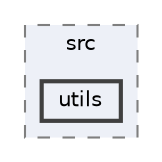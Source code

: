 digraph "cpp/src/utils"
{
 // LATEX_PDF_SIZE
  bgcolor="transparent";
  edge [fontname=Helvetica,fontsize=10,labelfontname=Helvetica,labelfontsize=10];
  node [fontname=Helvetica,fontsize=10,shape=box,height=0.2,width=0.4];
  compound=true
  subgraph clusterdir_7e72c7cf48e3493f8206cd364e6bc9f6 {
    graph [ bgcolor="#edf0f7", pencolor="grey50", label="src", fontname=Helvetica,fontsize=10 style="filled,dashed", URL="dir_7e72c7cf48e3493f8206cd364e6bc9f6.html",tooltip=""]
  dir_1ea305ec7afe5fb9b0fdd0c245315a01 [label="utils", fillcolor="#edf0f7", color="grey25", style="filled,bold", URL="dir_1ea305ec7afe5fb9b0fdd0c245315a01.html",tooltip=""];
  }
}
